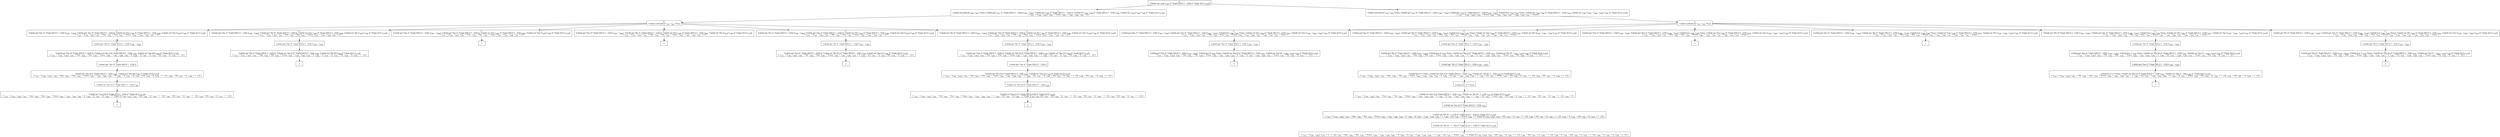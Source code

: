 digraph {
    graph [rankdir=TB
          ,bgcolor=transparent];
    node [shape=box
         ,fillcolor=white
         ,style=filled];
    0 [label=<O <BR/> Unfold one_step v<SUB>233</SUB> (C Triple [[0] [] 1 : [2]]) (C Triple [[] [] v<SUB>278</SUB>])>];
    1 [label=<C <BR/> Unfold notEqStick v<SUB>281</SUB> v<SUB>282</SUB> Trueo, Unfold get v<SUB>281</SUB> (C Triple [[0] [] 1 : [2]]) (v<SUB>285</SUB> : v<SUB>286</SUB>), Unfold get v<SUB>282</SUB> (C Triple [[0] [] 1 : [2]]) [], Unfold set v<SUB>281</SUB> v<SUB>286</SUB> (C Triple [[0] [] 1 : [2]]) v<SUB>288</SUB>, Unfold set v<SUB>282</SUB> [v<SUB>285</SUB>] v<SUB>288</SUB> (C Triple [[] [] v<SUB>278</SUB>]) <BR/>  [ v<SUB>233</SUB> &rarr; (v<SUB>281</SUB>, v<SUB>282</SUB>), v<SUB>283</SUB> &rarr; Trueo, v<SUB>284</SUB> &rarr; v<SUB>285</SUB> : v<SUB>286</SUB>, v<SUB>287</SUB> &rarr; [] ] >];
    2 [label=<C <BR/> Unfold notEqStick v<SUB>281</SUB> v<SUB>282</SUB> Trueo, Unfold get v<SUB>281</SUB> (C Triple [[0] [] 1 : [2]]) (v<SUB>285</SUB> : v<SUB>286</SUB>), Unfold get v<SUB>282</SUB> (C Triple [[0] [] 1 : [2]]) (v<SUB>289</SUB> : v<SUB>290</SUB>), Unfold less v<SUB>285</SUB> v<SUB>289</SUB> Trueo, Unfold set v<SUB>281</SUB> v<SUB>286</SUB> (C Triple [[0] [] 1 : [2]]) v<SUB>292</SUB>, Unfold set v<SUB>282</SUB> (v<SUB>285</SUB> : v<SUB>289</SUB> : v<SUB>290</SUB>) v<SUB>292</SUB> (C Triple [[] [] v<SUB>278</SUB>]) <BR/>  [ v<SUB>233</SUB> &rarr; (v<SUB>281</SUB>, v<SUB>282</SUB>), v<SUB>283</SUB> &rarr; Trueo, v<SUB>284</SUB> &rarr; v<SUB>285</SUB> : v<SUB>286</SUB>, v<SUB>287</SUB> &rarr; v<SUB>289</SUB> : v<SUB>290</SUB>, v<SUB>291</SUB> &rarr; Trueo ] >];
    3 [label=<O <BR/> Unfold notEqStick v<SUB>281</SUB> v<SUB>282</SUB> Trueo>];
    4 [label=<C <BR/> Unfold get One (C Triple [[0] [] 1 : [2]]) (v<SUB>285</SUB> : v<SUB>286</SUB>), Unfold get Two (C Triple [[0] [] 1 : [2]]) [], Unfold set One v<SUB>286</SUB> (C Triple [[0] [] 1 : [2]]) v<SUB>288</SUB>, Unfold set Two [v<SUB>285</SUB>] v<SUB>288</SUB> (C Triple [[] [] v<SUB>278</SUB>]) <BR/>  [ v<SUB>233</SUB> &rarr; (v<SUB>281</SUB>, v<SUB>282</SUB>), v<SUB>281</SUB> &rarr; One, v<SUB>282</SUB> &rarr; Two, v<SUB>283</SUB> &rarr; Trueo, v<SUB>284</SUB> &rarr; v<SUB>285</SUB> : v<SUB>286</SUB>, v<SUB>287</SUB> &rarr; [] ] >];
    5 [label=<C <BR/> Unfold get One (C Triple [[0] [] 1 : [2]]) (v<SUB>285</SUB> : v<SUB>286</SUB>), Unfold get Thr (C Triple [[0] [] 1 : [2]]) [], Unfold set One v<SUB>286</SUB> (C Triple [[0] [] 1 : [2]]) v<SUB>288</SUB>, Unfold set Thr [v<SUB>285</SUB>] v<SUB>288</SUB> (C Triple [[] [] v<SUB>278</SUB>]) <BR/>  [ v<SUB>233</SUB> &rarr; (v<SUB>281</SUB>, v<SUB>282</SUB>), v<SUB>281</SUB> &rarr; One, v<SUB>282</SUB> &rarr; Thr, v<SUB>283</SUB> &rarr; Trueo, v<SUB>284</SUB> &rarr; v<SUB>285</SUB> : v<SUB>286</SUB>, v<SUB>287</SUB> &rarr; [] ] >];
    6 [label=<C <BR/> Unfold get Two (C Triple [[0] [] 1 : [2]]) (v<SUB>285</SUB> : v<SUB>286</SUB>), Unfold get One (C Triple [[0] [] 1 : [2]]) [], Unfold set Two v<SUB>286</SUB> (C Triple [[0] [] 1 : [2]]) v<SUB>288</SUB>, Unfold set One [v<SUB>285</SUB>] v<SUB>288</SUB> (C Triple [[] [] v<SUB>278</SUB>]) <BR/>  [ v<SUB>233</SUB> &rarr; (v<SUB>281</SUB>, v<SUB>282</SUB>), v<SUB>281</SUB> &rarr; Two, v<SUB>282</SUB> &rarr; One, v<SUB>283</SUB> &rarr; Trueo, v<SUB>284</SUB> &rarr; v<SUB>285</SUB> : v<SUB>286</SUB>, v<SUB>287</SUB> &rarr; [] ] >];
    7 [label=<C <BR/> Unfold get Two (C Triple [[0] [] 1 : [2]]) (v<SUB>285</SUB> : v<SUB>286</SUB>), Unfold get Thr (C Triple [[0] [] 1 : [2]]) [], Unfold set Two v<SUB>286</SUB> (C Triple [[0] [] 1 : [2]]) v<SUB>288</SUB>, Unfold set Thr [v<SUB>285</SUB>] v<SUB>288</SUB> (C Triple [[] [] v<SUB>278</SUB>]) <BR/>  [ v<SUB>233</SUB> &rarr; (v<SUB>281</SUB>, v<SUB>282</SUB>), v<SUB>281</SUB> &rarr; Two, v<SUB>282</SUB> &rarr; Thr, v<SUB>283</SUB> &rarr; Trueo, v<SUB>284</SUB> &rarr; v<SUB>285</SUB> : v<SUB>286</SUB>, v<SUB>287</SUB> &rarr; [] ] >];
    8 [label=<C <BR/> Unfold get Thr (C Triple [[0] [] 1 : [2]]) (v<SUB>285</SUB> : v<SUB>286</SUB>), Unfold get One (C Triple [[0] [] 1 : [2]]) [], Unfold set Thr v<SUB>286</SUB> (C Triple [[0] [] 1 : [2]]) v<SUB>288</SUB>, Unfold set One [v<SUB>285</SUB>] v<SUB>288</SUB> (C Triple [[] [] v<SUB>278</SUB>]) <BR/>  [ v<SUB>233</SUB> &rarr; (v<SUB>281</SUB>, v<SUB>282</SUB>), v<SUB>281</SUB> &rarr; Thr, v<SUB>282</SUB> &rarr; One, v<SUB>283</SUB> &rarr; Trueo, v<SUB>284</SUB> &rarr; v<SUB>285</SUB> : v<SUB>286</SUB>, v<SUB>287</SUB> &rarr; [] ] >];
    9 [label=<C <BR/> Unfold get Thr (C Triple [[0] [] 1 : [2]]) (v<SUB>285</SUB> : v<SUB>286</SUB>), Unfold get Two (C Triple [[0] [] 1 : [2]]) [], Unfold set Thr v<SUB>286</SUB> (C Triple [[0] [] 1 : [2]]) v<SUB>288</SUB>, Unfold set Two [v<SUB>285</SUB>] v<SUB>288</SUB> (C Triple [[] [] v<SUB>278</SUB>]) <BR/>  [ v<SUB>233</SUB> &rarr; (v<SUB>281</SUB>, v<SUB>282</SUB>), v<SUB>281</SUB> &rarr; Thr, v<SUB>282</SUB> &rarr; Two, v<SUB>283</SUB> &rarr; Trueo, v<SUB>284</SUB> &rarr; v<SUB>285</SUB> : v<SUB>286</SUB>, v<SUB>287</SUB> &rarr; [] ] >];
    10 [label=<O <BR/> Unfold get One (C Triple [[0] [] 1 : [2]]) (v<SUB>285</SUB> : v<SUB>286</SUB>)>];
    11 [label=<C <BR/> Unfold get Two (C Triple [[0] [] 1 : [2]]) [], Unfold set One [] (C Triple [[0] [] 1 : [2]]) v<SUB>288</SUB>, Unfold set Two [0] v<SUB>288</SUB> (C Triple [[] [] v<SUB>278</SUB>]) <BR/>  [ v<SUB>233</SUB> &rarr; (v<SUB>281</SUB>, v<SUB>282</SUB>), v<SUB>281</SUB> &rarr; One, v<SUB>282</SUB> &rarr; Two, v<SUB>283</SUB> &rarr; Trueo, v<SUB>284</SUB> &rarr; v<SUB>285</SUB> : v<SUB>286</SUB>, v<SUB>285</SUB> &rarr; 0, v<SUB>286</SUB> &rarr; [], v<SUB>287</SUB> &rarr; [], v<SUB>293</SUB> &rarr; [0], v<SUB>294</SUB> &rarr; [], v<SUB>295</SUB> &rarr; 1 : [2] ] >];
    12 [label=<O <BR/> Unfold get Two (C Triple [[0] [] 1 : [2]]) []>];
    13 [label=<C <BR/> Unfold set One [] (C Triple [[0] [] 1 : [2]]) v<SUB>288</SUB>, Unfold set Two [0] v<SUB>288</SUB> (C Triple [[] [] v<SUB>278</SUB>]) <BR/>  [ v<SUB>233</SUB> &rarr; (v<SUB>281</SUB>, v<SUB>282</SUB>), v<SUB>281</SUB> &rarr; One, v<SUB>282</SUB> &rarr; Two, v<SUB>283</SUB> &rarr; Trueo, v<SUB>284</SUB> &rarr; v<SUB>285</SUB> : v<SUB>286</SUB>, v<SUB>285</SUB> &rarr; 0, v<SUB>286</SUB> &rarr; [], v<SUB>287</SUB> &rarr; [], v<SUB>293</SUB> &rarr; [0], v<SUB>294</SUB> &rarr; [], v<SUB>295</SUB> &rarr; 1 : [2], v<SUB>296</SUB> &rarr; [0], v<SUB>297</SUB> &rarr; [], v<SUB>298</SUB> &rarr; 1 : [2] ] >];
    14 [label=<O <BR/> Unfold set One [] (C Triple [[0] [] 1 : [2]]) v<SUB>288</SUB>>];
    15 [label=<C <BR/> Unfold set Two [0] (C Triple [[] [] 1 : [2]]) (C Triple [[] [] v<SUB>278</SUB>]) <BR/>  [ v<SUB>233</SUB> &rarr; (v<SUB>281</SUB>, v<SUB>282</SUB>), v<SUB>281</SUB> &rarr; One, v<SUB>282</SUB> &rarr; Two, v<SUB>283</SUB> &rarr; Trueo, v<SUB>284</SUB> &rarr; v<SUB>285</SUB> : v<SUB>286</SUB>, v<SUB>285</SUB> &rarr; 0, v<SUB>286</SUB> &rarr; [], v<SUB>287</SUB> &rarr; [], v<SUB>288</SUB> &rarr; C Triple [[] v<SUB>300</SUB> v<SUB>301</SUB>], v<SUB>293</SUB> &rarr; [0], v<SUB>294</SUB> &rarr; [], v<SUB>295</SUB> &rarr; 1 : [2], v<SUB>296</SUB> &rarr; [0], v<SUB>297</SUB> &rarr; [], v<SUB>298</SUB> &rarr; 1 : [2], v<SUB>299</SUB> &rarr; [0], v<SUB>300</SUB> &rarr; [], v<SUB>301</SUB> &rarr; 1 : [2] ] >];
    16 [label=<_|_>];
    17 [label=<O <BR/> Unfold get One (C Triple [[0] [] 1 : [2]]) (v<SUB>285</SUB> : v<SUB>286</SUB>)>];
    18 [label=<C <BR/> Unfold get Thr (C Triple [[0] [] 1 : [2]]) [], Unfold set One [] (C Triple [[0] [] 1 : [2]]) v<SUB>288</SUB>, Unfold set Thr [0] v<SUB>288</SUB> (C Triple [[] [] v<SUB>278</SUB>]) <BR/>  [ v<SUB>233</SUB> &rarr; (v<SUB>281</SUB>, v<SUB>282</SUB>), v<SUB>281</SUB> &rarr; One, v<SUB>282</SUB> &rarr; Thr, v<SUB>283</SUB> &rarr; Trueo, v<SUB>284</SUB> &rarr; v<SUB>285</SUB> : v<SUB>286</SUB>, v<SUB>285</SUB> &rarr; 0, v<SUB>286</SUB> &rarr; [], v<SUB>287</SUB> &rarr; [], v<SUB>293</SUB> &rarr; [0], v<SUB>294</SUB> &rarr; [], v<SUB>295</SUB> &rarr; 1 : [2] ] >];
    19 [label=<_|_>];
    20 [label=<_|_>];
    21 [label=<_|_>];
    22 [label=<O <BR/> Unfold get Thr (C Triple [[0] [] 1 : [2]]) (v<SUB>285</SUB> : v<SUB>286</SUB>)>];
    23 [label=<C <BR/> Unfold get One (C Triple [[0] [] 1 : [2]]) [], Unfold set Thr [2] (C Triple [[0] [] 1 : [2]]) v<SUB>288</SUB>, Unfold set One [1] v<SUB>288</SUB> (C Triple [[] [] v<SUB>278</SUB>]) <BR/>  [ v<SUB>233</SUB> &rarr; (v<SUB>281</SUB>, v<SUB>282</SUB>), v<SUB>281</SUB> &rarr; Thr, v<SUB>282</SUB> &rarr; One, v<SUB>283</SUB> &rarr; Trueo, v<SUB>284</SUB> &rarr; v<SUB>285</SUB> : v<SUB>286</SUB>, v<SUB>285</SUB> &rarr; 1, v<SUB>286</SUB> &rarr; [2], v<SUB>287</SUB> &rarr; [], v<SUB>293</SUB> &rarr; [0], v<SUB>294</SUB> &rarr; [], v<SUB>295</SUB> &rarr; 1 : [2] ] >];
    24 [label=<_|_>];
    25 [label=<O <BR/> Unfold get Thr (C Triple [[0] [] 1 : [2]]) (v<SUB>285</SUB> : v<SUB>286</SUB>)>];
    26 [label=<C <BR/> Unfold get Two (C Triple [[0] [] 1 : [2]]) [], Unfold set Thr [2] (C Triple [[0] [] 1 : [2]]) v<SUB>288</SUB>, Unfold set Two [1] v<SUB>288</SUB> (C Triple [[] [] v<SUB>278</SUB>]) <BR/>  [ v<SUB>233</SUB> &rarr; (v<SUB>281</SUB>, v<SUB>282</SUB>), v<SUB>281</SUB> &rarr; Thr, v<SUB>282</SUB> &rarr; Two, v<SUB>283</SUB> &rarr; Trueo, v<SUB>284</SUB> &rarr; v<SUB>285</SUB> : v<SUB>286</SUB>, v<SUB>285</SUB> &rarr; 1, v<SUB>286</SUB> &rarr; [2], v<SUB>287</SUB> &rarr; [], v<SUB>293</SUB> &rarr; [0], v<SUB>294</SUB> &rarr; [], v<SUB>295</SUB> &rarr; 1 : [2] ] >];
    27 [label=<O <BR/> Unfold get Two (C Triple [[0] [] 1 : [2]]) []>];
    28 [label=<C <BR/> Unfold set Thr [2] (C Triple [[0] [] 1 : [2]]) v<SUB>288</SUB>, Unfold set Two [1] v<SUB>288</SUB> (C Triple [[] [] v<SUB>278</SUB>]) <BR/>  [ v<SUB>233</SUB> &rarr; (v<SUB>281</SUB>, v<SUB>282</SUB>), v<SUB>281</SUB> &rarr; Thr, v<SUB>282</SUB> &rarr; Two, v<SUB>283</SUB> &rarr; Trueo, v<SUB>284</SUB> &rarr; v<SUB>285</SUB> : v<SUB>286</SUB>, v<SUB>285</SUB> &rarr; 1, v<SUB>286</SUB> &rarr; [2], v<SUB>287</SUB> &rarr; [], v<SUB>293</SUB> &rarr; [0], v<SUB>294</SUB> &rarr; [], v<SUB>295</SUB> &rarr; 1 : [2], v<SUB>296</SUB> &rarr; [0], v<SUB>297</SUB> &rarr; [], v<SUB>298</SUB> &rarr; 1 : [2] ] >];
    29 [label=<O <BR/> Unfold set Thr [2] (C Triple [[0] [] 1 : [2]]) v<SUB>288</SUB>>];
    30 [label=<C <BR/> Unfold set Two [1] (C Triple [[0] [] [2]]) (C Triple [[] [] v<SUB>278</SUB>]) <BR/>  [ v<SUB>233</SUB> &rarr; (v<SUB>281</SUB>, v<SUB>282</SUB>), v<SUB>281</SUB> &rarr; Thr, v<SUB>282</SUB> &rarr; Two, v<SUB>283</SUB> &rarr; Trueo, v<SUB>284</SUB> &rarr; v<SUB>285</SUB> : v<SUB>286</SUB>, v<SUB>285</SUB> &rarr; 1, v<SUB>286</SUB> &rarr; [2], v<SUB>287</SUB> &rarr; [], v<SUB>288</SUB> &rarr; C Triple [v<SUB>299</SUB> v<SUB>300</SUB> [2]], v<SUB>293</SUB> &rarr; [0], v<SUB>294</SUB> &rarr; [], v<SUB>295</SUB> &rarr; 1 : [2], v<SUB>296</SUB> &rarr; [0], v<SUB>297</SUB> &rarr; [], v<SUB>298</SUB> &rarr; 1 : [2], v<SUB>299</SUB> &rarr; [0], v<SUB>300</SUB> &rarr; [], v<SUB>301</SUB> &rarr; 1 : [2] ] >];
    31 [label=<_|_>];
    32 [label=<O <BR/> Unfold notEqStick v<SUB>281</SUB> v<SUB>282</SUB> Trueo>];
    33 [label=<C <BR/> Unfold get One (C Triple [[0] [] 1 : [2]]) (v<SUB>285</SUB> : v<SUB>286</SUB>), Unfold get Two (C Triple [[0] [] 1 : [2]]) (v<SUB>289</SUB> : v<SUB>290</SUB>), Unfold less v<SUB>285</SUB> v<SUB>289</SUB> Trueo, Unfold set One v<SUB>286</SUB> (C Triple [[0] [] 1 : [2]]) v<SUB>292</SUB>, Unfold set Two (v<SUB>285</SUB> : v<SUB>289</SUB> : v<SUB>290</SUB>) v<SUB>292</SUB> (C Triple [[] [] v<SUB>278</SUB>]) <BR/>  [ v<SUB>233</SUB> &rarr; (v<SUB>281</SUB>, v<SUB>282</SUB>), v<SUB>281</SUB> &rarr; One, v<SUB>282</SUB> &rarr; Two, v<SUB>283</SUB> &rarr; Trueo, v<SUB>284</SUB> &rarr; v<SUB>285</SUB> : v<SUB>286</SUB>, v<SUB>287</SUB> &rarr; v<SUB>289</SUB> : v<SUB>290</SUB>, v<SUB>291</SUB> &rarr; Trueo ] >];
    34 [label=<C <BR/> Unfold get One (C Triple [[0] [] 1 : [2]]) (v<SUB>285</SUB> : v<SUB>286</SUB>), Unfold get Thr (C Triple [[0] [] 1 : [2]]) (v<SUB>289</SUB> : v<SUB>290</SUB>), Unfold less v<SUB>285</SUB> v<SUB>289</SUB> Trueo, Unfold set One v<SUB>286</SUB> (C Triple [[0] [] 1 : [2]]) v<SUB>292</SUB>, Unfold set Thr (v<SUB>285</SUB> : v<SUB>289</SUB> : v<SUB>290</SUB>) v<SUB>292</SUB> (C Triple [[] [] v<SUB>278</SUB>]) <BR/>  [ v<SUB>233</SUB> &rarr; (v<SUB>281</SUB>, v<SUB>282</SUB>), v<SUB>281</SUB> &rarr; One, v<SUB>282</SUB> &rarr; Thr, v<SUB>283</SUB> &rarr; Trueo, v<SUB>284</SUB> &rarr; v<SUB>285</SUB> : v<SUB>286</SUB>, v<SUB>287</SUB> &rarr; v<SUB>289</SUB> : v<SUB>290</SUB>, v<SUB>291</SUB> &rarr; Trueo ] >];
    35 [label=<C <BR/> Unfold get Two (C Triple [[0] [] 1 : [2]]) (v<SUB>285</SUB> : v<SUB>286</SUB>), Unfold get One (C Triple [[0] [] 1 : [2]]) (v<SUB>289</SUB> : v<SUB>290</SUB>), Unfold less v<SUB>285</SUB> v<SUB>289</SUB> Trueo, Unfold set Two v<SUB>286</SUB> (C Triple [[0] [] 1 : [2]]) v<SUB>292</SUB>, Unfold set One (v<SUB>285</SUB> : v<SUB>289</SUB> : v<SUB>290</SUB>) v<SUB>292</SUB> (C Triple [[] [] v<SUB>278</SUB>]) <BR/>  [ v<SUB>233</SUB> &rarr; (v<SUB>281</SUB>, v<SUB>282</SUB>), v<SUB>281</SUB> &rarr; Two, v<SUB>282</SUB> &rarr; One, v<SUB>283</SUB> &rarr; Trueo, v<SUB>284</SUB> &rarr; v<SUB>285</SUB> : v<SUB>286</SUB>, v<SUB>287</SUB> &rarr; v<SUB>289</SUB> : v<SUB>290</SUB>, v<SUB>291</SUB> &rarr; Trueo ] >];
    36 [label=<C <BR/> Unfold get Two (C Triple [[0] [] 1 : [2]]) (v<SUB>285</SUB> : v<SUB>286</SUB>), Unfold get Thr (C Triple [[0] [] 1 : [2]]) (v<SUB>289</SUB> : v<SUB>290</SUB>), Unfold less v<SUB>285</SUB> v<SUB>289</SUB> Trueo, Unfold set Two v<SUB>286</SUB> (C Triple [[0] [] 1 : [2]]) v<SUB>292</SUB>, Unfold set Thr (v<SUB>285</SUB> : v<SUB>289</SUB> : v<SUB>290</SUB>) v<SUB>292</SUB> (C Triple [[] [] v<SUB>278</SUB>]) <BR/>  [ v<SUB>233</SUB> &rarr; (v<SUB>281</SUB>, v<SUB>282</SUB>), v<SUB>281</SUB> &rarr; Two, v<SUB>282</SUB> &rarr; Thr, v<SUB>283</SUB> &rarr; Trueo, v<SUB>284</SUB> &rarr; v<SUB>285</SUB> : v<SUB>286</SUB>, v<SUB>287</SUB> &rarr; v<SUB>289</SUB> : v<SUB>290</SUB>, v<SUB>291</SUB> &rarr; Trueo ] >];
    37 [label=<C <BR/> Unfold get Thr (C Triple [[0] [] 1 : [2]]) (v<SUB>285</SUB> : v<SUB>286</SUB>), Unfold get One (C Triple [[0] [] 1 : [2]]) (v<SUB>289</SUB> : v<SUB>290</SUB>), Unfold less v<SUB>285</SUB> v<SUB>289</SUB> Trueo, Unfold set Thr v<SUB>286</SUB> (C Triple [[0] [] 1 : [2]]) v<SUB>292</SUB>, Unfold set One (v<SUB>285</SUB> : v<SUB>289</SUB> : v<SUB>290</SUB>) v<SUB>292</SUB> (C Triple [[] [] v<SUB>278</SUB>]) <BR/>  [ v<SUB>233</SUB> &rarr; (v<SUB>281</SUB>, v<SUB>282</SUB>), v<SUB>281</SUB> &rarr; Thr, v<SUB>282</SUB> &rarr; One, v<SUB>283</SUB> &rarr; Trueo, v<SUB>284</SUB> &rarr; v<SUB>285</SUB> : v<SUB>286</SUB>, v<SUB>287</SUB> &rarr; v<SUB>289</SUB> : v<SUB>290</SUB>, v<SUB>291</SUB> &rarr; Trueo ] >];
    38 [label=<C <BR/> Unfold get Thr (C Triple [[0] [] 1 : [2]]) (v<SUB>285</SUB> : v<SUB>286</SUB>), Unfold get Two (C Triple [[0] [] 1 : [2]]) (v<SUB>289</SUB> : v<SUB>290</SUB>), Unfold less v<SUB>285</SUB> v<SUB>289</SUB> Trueo, Unfold set Thr v<SUB>286</SUB> (C Triple [[0] [] 1 : [2]]) v<SUB>292</SUB>, Unfold set Two (v<SUB>285</SUB> : v<SUB>289</SUB> : v<SUB>290</SUB>) v<SUB>292</SUB> (C Triple [[] [] v<SUB>278</SUB>]) <BR/>  [ v<SUB>233</SUB> &rarr; (v<SUB>281</SUB>, v<SUB>282</SUB>), v<SUB>281</SUB> &rarr; Thr, v<SUB>282</SUB> &rarr; Two, v<SUB>283</SUB> &rarr; Trueo, v<SUB>284</SUB> &rarr; v<SUB>285</SUB> : v<SUB>286</SUB>, v<SUB>287</SUB> &rarr; v<SUB>289</SUB> : v<SUB>290</SUB>, v<SUB>291</SUB> &rarr; Trueo ] >];
    39 [label=<O <BR/> Unfold get One (C Triple [[0] [] 1 : [2]]) (v<SUB>285</SUB> : v<SUB>286</SUB>)>];
    40 [label=<C <BR/> Unfold get Two (C Triple [[0] [] 1 : [2]]) (v<SUB>289</SUB> : v<SUB>290</SUB>), Unfold less 0 v<SUB>289</SUB> Trueo, Unfold set One [] (C Triple [[0] [] 1 : [2]]) v<SUB>292</SUB>, Unfold set Two (0 : v<SUB>289</SUB> : v<SUB>290</SUB>) v<SUB>292</SUB> (C Triple [[] [] v<SUB>278</SUB>]) <BR/>  [ v<SUB>233</SUB> &rarr; (v<SUB>281</SUB>, v<SUB>282</SUB>), v<SUB>281</SUB> &rarr; One, v<SUB>282</SUB> &rarr; Two, v<SUB>283</SUB> &rarr; Trueo, v<SUB>284</SUB> &rarr; v<SUB>285</SUB> : v<SUB>286</SUB>, v<SUB>285</SUB> &rarr; 0, v<SUB>286</SUB> &rarr; [], v<SUB>287</SUB> &rarr; v<SUB>289</SUB> : v<SUB>290</SUB>, v<SUB>291</SUB> &rarr; Trueo, v<SUB>293</SUB> &rarr; [0], v<SUB>294</SUB> &rarr; [], v<SUB>295</SUB> &rarr; 1 : [2] ] >];
    41 [label=<_|_>];
    42 [label=<O <BR/> Unfold get One (C Triple [[0] [] 1 : [2]]) (v<SUB>285</SUB> : v<SUB>286</SUB>)>];
    43 [label=<C <BR/> Unfold get Thr (C Triple [[0] [] 1 : [2]]) (v<SUB>289</SUB> : v<SUB>290</SUB>), Unfold less 0 v<SUB>289</SUB> Trueo, Unfold set One [] (C Triple [[0] [] 1 : [2]]) v<SUB>292</SUB>, Unfold set Thr (0 : v<SUB>289</SUB> : v<SUB>290</SUB>) v<SUB>292</SUB> (C Triple [[] [] v<SUB>278</SUB>]) <BR/>  [ v<SUB>233</SUB> &rarr; (v<SUB>281</SUB>, v<SUB>282</SUB>), v<SUB>281</SUB> &rarr; One, v<SUB>282</SUB> &rarr; Thr, v<SUB>283</SUB> &rarr; Trueo, v<SUB>284</SUB> &rarr; v<SUB>285</SUB> : v<SUB>286</SUB>, v<SUB>285</SUB> &rarr; 0, v<SUB>286</SUB> &rarr; [], v<SUB>287</SUB> &rarr; v<SUB>289</SUB> : v<SUB>290</SUB>, v<SUB>291</SUB> &rarr; Trueo, v<SUB>293</SUB> &rarr; [0], v<SUB>294</SUB> &rarr; [], v<SUB>295</SUB> &rarr; 1 : [2] ] >];
    44 [label=<O <BR/> Unfold get Thr (C Triple [[0] [] 1 : [2]]) (v<SUB>289</SUB> : v<SUB>290</SUB>)>];
    45 [label=<C <BR/> Unfold less 0 1 Trueo, Unfold set One [] (C Triple [[0] [] 1 : [2]]) v<SUB>292</SUB>, Unfold set Thr (0 : 1 : [2]) v<SUB>292</SUB> (C Triple [[] [] v<SUB>278</SUB>]) <BR/>  [ v<SUB>233</SUB> &rarr; (v<SUB>281</SUB>, v<SUB>282</SUB>), v<SUB>281</SUB> &rarr; One, v<SUB>282</SUB> &rarr; Thr, v<SUB>283</SUB> &rarr; Trueo, v<SUB>284</SUB> &rarr; v<SUB>285</SUB> : v<SUB>286</SUB>, v<SUB>285</SUB> &rarr; 0, v<SUB>286</SUB> &rarr; [], v<SUB>287</SUB> &rarr; v<SUB>289</SUB> : v<SUB>290</SUB>, v<SUB>289</SUB> &rarr; 1, v<SUB>290</SUB> &rarr; [2], v<SUB>291</SUB> &rarr; Trueo, v<SUB>293</SUB> &rarr; [0], v<SUB>294</SUB> &rarr; [], v<SUB>295</SUB> &rarr; 1 : [2], v<SUB>296</SUB> &rarr; [0], v<SUB>297</SUB> &rarr; [], v<SUB>298</SUB> &rarr; 1 : [2] ] >];
    46 [label=<O <BR/> Unfold less 0 1 Trueo>];
    47 [label=<C <BR/> Unfold set One [] (C Triple [[0] [] 1 : [2]]) v<SUB>292</SUB>, Unfold set Thr (0 : 1 : [2]) v<SUB>292</SUB> (C Triple [[] [] v<SUB>278</SUB>]) <BR/>  [ v<SUB>233</SUB> &rarr; (v<SUB>281</SUB>, v<SUB>282</SUB>), v<SUB>281</SUB> &rarr; One, v<SUB>282</SUB> &rarr; Thr, v<SUB>283</SUB> &rarr; Trueo, v<SUB>284</SUB> &rarr; v<SUB>285</SUB> : v<SUB>286</SUB>, v<SUB>285</SUB> &rarr; 0, v<SUB>286</SUB> &rarr; [], v<SUB>287</SUB> &rarr; v<SUB>289</SUB> : v<SUB>290</SUB>, v<SUB>289</SUB> &rarr; 1, v<SUB>290</SUB> &rarr; [2], v<SUB>291</SUB> &rarr; Trueo, v<SUB>293</SUB> &rarr; [0], v<SUB>294</SUB> &rarr; [], v<SUB>295</SUB> &rarr; 1 : [2], v<SUB>296</SUB> &rarr; [0], v<SUB>297</SUB> &rarr; [], v<SUB>298</SUB> &rarr; 1 : [2], v<SUB>299</SUB> &rarr; 0 ] >];
    48 [label=<O <BR/> Unfold set One [] (C Triple [[0] [] 1 : [2]]) v<SUB>292</SUB>>];
    49 [label=<C <BR/> Unfold set Thr (0 : 1 : [2]) (C Triple [[] [] 1 : [2]]) (C Triple [[] [] v<SUB>278</SUB>]) <BR/>  [ v<SUB>233</SUB> &rarr; (v<SUB>281</SUB>, v<SUB>282</SUB>), v<SUB>281</SUB> &rarr; One, v<SUB>282</SUB> &rarr; Thr, v<SUB>283</SUB> &rarr; Trueo, v<SUB>284</SUB> &rarr; v<SUB>285</SUB> : v<SUB>286</SUB>, v<SUB>285</SUB> &rarr; 0, v<SUB>286</SUB> &rarr; [], v<SUB>287</SUB> &rarr; v<SUB>289</SUB> : v<SUB>290</SUB>, v<SUB>289</SUB> &rarr; 1, v<SUB>290</SUB> &rarr; [2], v<SUB>291</SUB> &rarr; Trueo, v<SUB>292</SUB> &rarr; C Triple [[] v<SUB>302</SUB> v<SUB>303</SUB>], v<SUB>293</SUB> &rarr; [0], v<SUB>294</SUB> &rarr; [], v<SUB>295</SUB> &rarr; 1 : [2], v<SUB>296</SUB> &rarr; [0], v<SUB>297</SUB> &rarr; [], v<SUB>298</SUB> &rarr; 1 : [2], v<SUB>299</SUB> &rarr; 0, v<SUB>301</SUB> &rarr; [0], v<SUB>302</SUB> &rarr; [], v<SUB>303</SUB> &rarr; 1 : [2] ] >];
    50 [label=<O <BR/> Unfold set Thr (0 : 1 : [2]) (C Triple [[] [] 1 : [2]]) (C Triple [[] [] v<SUB>278</SUB>])>];
    51 [label=<S <BR/>  [ v<SUB>233</SUB> &rarr; (v<SUB>281</SUB>, v<SUB>282</SUB>), v<SUB>278</SUB> &rarr; 0 : 1 : [2], v<SUB>281</SUB> &rarr; One, v<SUB>282</SUB> &rarr; Thr, v<SUB>283</SUB> &rarr; Trueo, v<SUB>284</SUB> &rarr; v<SUB>285</SUB> : v<SUB>286</SUB>, v<SUB>285</SUB> &rarr; 0, v<SUB>286</SUB> &rarr; [], v<SUB>287</SUB> &rarr; v<SUB>289</SUB> : v<SUB>290</SUB>, v<SUB>289</SUB> &rarr; 1, v<SUB>290</SUB> &rarr; [2], v<SUB>291</SUB> &rarr; Trueo, v<SUB>292</SUB> &rarr; C Triple [[] v<SUB>302</SUB> v<SUB>303</SUB>], v<SUB>293</SUB> &rarr; [0], v<SUB>294</SUB> &rarr; [], v<SUB>295</SUB> &rarr; 1 : [2], v<SUB>296</SUB> &rarr; [0], v<SUB>297</SUB> &rarr; [], v<SUB>298</SUB> &rarr; 1 : [2], v<SUB>299</SUB> &rarr; 0, v<SUB>301</SUB> &rarr; [0], v<SUB>302</SUB> &rarr; [], v<SUB>303</SUB> &rarr; 1 : [2], v<SUB>304</SUB> &rarr; [], v<SUB>305</SUB> &rarr; [], v<SUB>306</SUB> &rarr; 1 : [2] ] >];
    52 [label=<_|_>];
    53 [label=<_|_>];
    54 [label=<O <BR/> Unfold get Thr (C Triple [[0] [] 1 : [2]]) (v<SUB>285</SUB> : v<SUB>286</SUB>)>];
    55 [label=<C <BR/> Unfold get One (C Triple [[0] [] 1 : [2]]) (v<SUB>289</SUB> : v<SUB>290</SUB>), Unfold less 1 v<SUB>289</SUB> Trueo, Unfold set Thr [2] (C Triple [[0] [] 1 : [2]]) v<SUB>292</SUB>, Unfold set One (1 : v<SUB>289</SUB> : v<SUB>290</SUB>) v<SUB>292</SUB> (C Triple [[] [] v<SUB>278</SUB>]) <BR/>  [ v<SUB>233</SUB> &rarr; (v<SUB>281</SUB>, v<SUB>282</SUB>), v<SUB>281</SUB> &rarr; Thr, v<SUB>282</SUB> &rarr; One, v<SUB>283</SUB> &rarr; Trueo, v<SUB>284</SUB> &rarr; v<SUB>285</SUB> : v<SUB>286</SUB>, v<SUB>285</SUB> &rarr; 1, v<SUB>286</SUB> &rarr; [2], v<SUB>287</SUB> &rarr; v<SUB>289</SUB> : v<SUB>290</SUB>, v<SUB>291</SUB> &rarr; Trueo, v<SUB>293</SUB> &rarr; [0], v<SUB>294</SUB> &rarr; [], v<SUB>295</SUB> &rarr; 1 : [2] ] >];
    56 [label=<O <BR/> Unfold get One (C Triple [[0] [] 1 : [2]]) (v<SUB>289</SUB> : v<SUB>290</SUB>)>];
    57 [label=<C <BR/> Unfold less 1 0 Trueo, Unfold set Thr [2] (C Triple [[0] [] 1 : [2]]) v<SUB>292</SUB>, Unfold set One (1 : [0]) v<SUB>292</SUB> (C Triple [[] [] v<SUB>278</SUB>]) <BR/>  [ v<SUB>233</SUB> &rarr; (v<SUB>281</SUB>, v<SUB>282</SUB>), v<SUB>281</SUB> &rarr; Thr, v<SUB>282</SUB> &rarr; One, v<SUB>283</SUB> &rarr; Trueo, v<SUB>284</SUB> &rarr; v<SUB>285</SUB> : v<SUB>286</SUB>, v<SUB>285</SUB> &rarr; 1, v<SUB>286</SUB> &rarr; [2], v<SUB>287</SUB> &rarr; v<SUB>289</SUB> : v<SUB>290</SUB>, v<SUB>289</SUB> &rarr; 0, v<SUB>290</SUB> &rarr; [], v<SUB>291</SUB> &rarr; Trueo, v<SUB>293</SUB> &rarr; [0], v<SUB>294</SUB> &rarr; [], v<SUB>295</SUB> &rarr; 1 : [2], v<SUB>296</SUB> &rarr; [0], v<SUB>297</SUB> &rarr; [], v<SUB>298</SUB> &rarr; 1 : [2] ] >];
    58 [label=<_|_>];
    59 [label=<O <BR/> Unfold get Thr (C Triple [[0] [] 1 : [2]]) (v<SUB>285</SUB> : v<SUB>286</SUB>)>];
    60 [label=<C <BR/> Unfold get Two (C Triple [[0] [] 1 : [2]]) (v<SUB>289</SUB> : v<SUB>290</SUB>), Unfold less 1 v<SUB>289</SUB> Trueo, Unfold set Thr [2] (C Triple [[0] [] 1 : [2]]) v<SUB>292</SUB>, Unfold set Two (1 : v<SUB>289</SUB> : v<SUB>290</SUB>) v<SUB>292</SUB> (C Triple [[] [] v<SUB>278</SUB>]) <BR/>  [ v<SUB>233</SUB> &rarr; (v<SUB>281</SUB>, v<SUB>282</SUB>), v<SUB>281</SUB> &rarr; Thr, v<SUB>282</SUB> &rarr; Two, v<SUB>283</SUB> &rarr; Trueo, v<SUB>284</SUB> &rarr; v<SUB>285</SUB> : v<SUB>286</SUB>, v<SUB>285</SUB> &rarr; 1, v<SUB>286</SUB> &rarr; [2], v<SUB>287</SUB> &rarr; v<SUB>289</SUB> : v<SUB>290</SUB>, v<SUB>291</SUB> &rarr; Trueo, v<SUB>293</SUB> &rarr; [0], v<SUB>294</SUB> &rarr; [], v<SUB>295</SUB> &rarr; 1 : [2] ] >];
    61 [label=<_|_>];
    0 -> 1 [label=""];
    0 -> 2 [label=""];
    1 -> 3 [label=""];
    2 -> 32 [label=""];
    3 -> 4 [label=""];
    3 -> 5 [label=""];
    3 -> 6 [label=""];
    3 -> 7 [label=""];
    3 -> 8 [label=""];
    3 -> 9 [label=""];
    4 -> 10 [label=""];
    5 -> 17 [label=""];
    6 -> 20 [label=""];
    7 -> 21 [label=""];
    8 -> 22 [label=""];
    9 -> 25 [label=""];
    10 -> 11 [label=""];
    11 -> 12 [label=""];
    12 -> 13 [label=""];
    13 -> 14 [label=""];
    14 -> 15 [label=""];
    15 -> 16 [label=""];
    17 -> 18 [label=""];
    18 -> 19 [label=""];
    22 -> 23 [label=""];
    23 -> 24 [label=""];
    25 -> 26 [label=""];
    26 -> 27 [label=""];
    27 -> 28 [label=""];
    28 -> 29 [label=""];
    29 -> 30 [label=""];
    30 -> 31 [label=""];
    32 -> 33 [label=""];
    32 -> 34 [label=""];
    32 -> 35 [label=""];
    32 -> 36 [label=""];
    32 -> 37 [label=""];
    32 -> 38 [label=""];
    33 -> 39 [label=""];
    34 -> 42 [label=""];
    35 -> 52 [label=""];
    36 -> 53 [label=""];
    37 -> 54 [label=""];
    38 -> 59 [label=""];
    39 -> 40 [label=""];
    40 -> 41 [label=""];
    42 -> 43 [label=""];
    43 -> 44 [label=""];
    44 -> 45 [label=""];
    45 -> 46 [label=""];
    46 -> 47 [label=""];
    47 -> 48 [label=""];
    48 -> 49 [label=""];
    49 -> 50 [label=""];
    50 -> 51 [label=""];
    54 -> 55 [label=""];
    55 -> 56 [label=""];
    56 -> 57 [label=""];
    57 -> 58 [label=""];
    59 -> 60 [label=""];
    60 -> 61 [label=""];
}